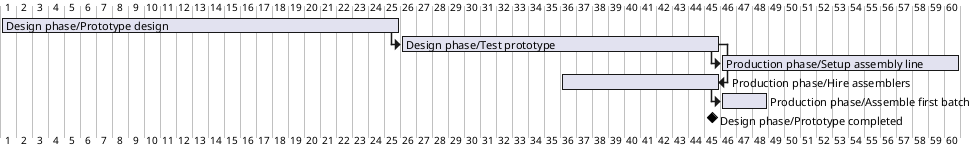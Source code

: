 {
  "sha1": "t9l1pypws1e13wpym63qh2g23tuxjch",
  "insertion": {
    "when": "2024-06-04T17:28:45.951Z",
    "user": "plantuml@gmail.com"
  }
}
@startgantt
[Design phase/Prototype design] lasts 25 days
[Design phase/Test prototype] starts at [Design phase/Prototype design]'s end
[Design phase/Test prototype] lasts 20 days
[Production phase/Setup assembly line] lasts 15 days
[Production phase/Setup assembly line] starts at [Design phase/Test prototype]'s end
[Production phase/Hire assemblers] lasts 10 days
[Production phase/Hire assemblers] ends at [Design phase/Test prototype]'s end
[Production phase/Assemble first batch] lasts 3 days
[Production phase/Assemble first batch] starts at [Production phase/Hire assemblers]'s end
[Design phase/Prototype completed] happens at [Design phase/Test prototype]'s end
@endgantt
